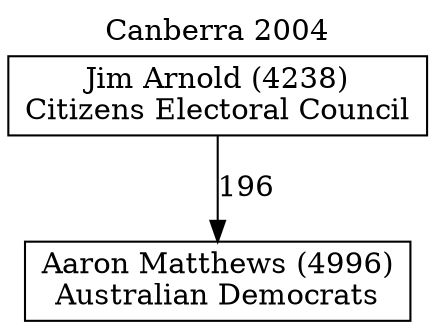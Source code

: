 // House preference flow
digraph "Aaron Matthews (4996)_Canberra_2004" {
	graph [label="Canberra 2004" labelloc=t mclimit=10]
	node [shape=box]
	"Aaron Matthews (4996)" [label="Aaron Matthews (4996)
Australian Democrats"]
	"Jim Arnold (4238)" [label="Jim Arnold (4238)
Citizens Electoral Council"]
	"Jim Arnold (4238)" -> "Aaron Matthews (4996)" [label=196]
}
